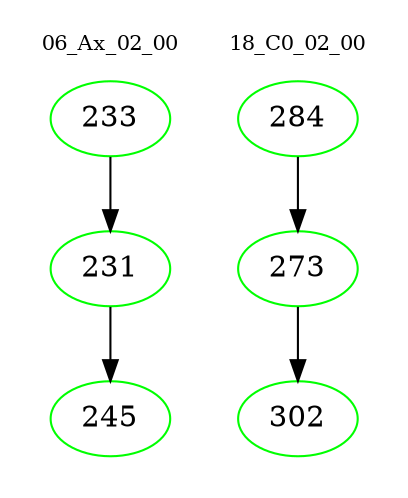 digraph{
subgraph cluster_0 {
color = white
label = "06_Ax_02_00";
fontsize=10;
T0_233 [label="233", color="green"]
T0_233 -> T0_231 [color="black"]
T0_231 [label="231", color="green"]
T0_231 -> T0_245 [color="black"]
T0_245 [label="245", color="green"]
}
subgraph cluster_1 {
color = white
label = "18_C0_02_00";
fontsize=10;
T1_284 [label="284", color="green"]
T1_284 -> T1_273 [color="black"]
T1_273 [label="273", color="green"]
T1_273 -> T1_302 [color="black"]
T1_302 [label="302", color="green"]
}
}
